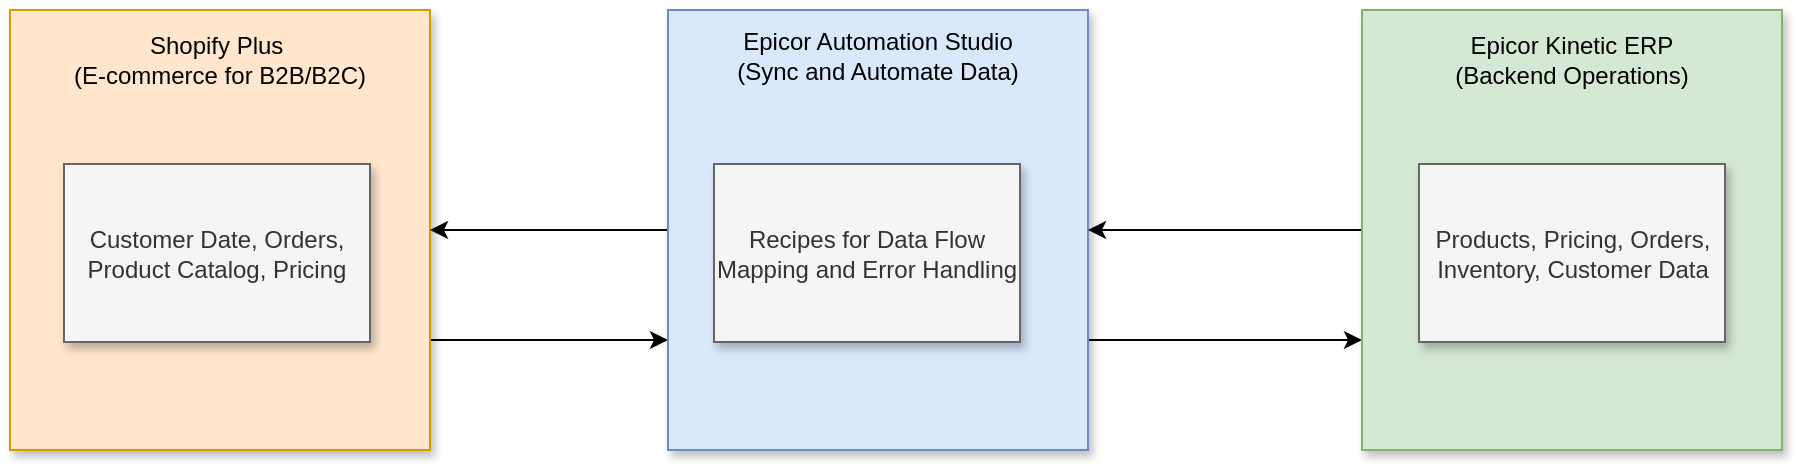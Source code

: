 <mxfile version="24.7.17">
  <diagram name="Page-1" id="mWX7T4Unamogr8neyQI-">
    <mxGraphModel dx="1962" dy="789" grid="0" gridSize="10" guides="1" tooltips="1" connect="1" arrows="1" fold="1" page="0" pageScale="1" pageWidth="850" pageHeight="1100" math="0" shadow="0">
      <root>
        <mxCell id="0" />
        <mxCell id="1" parent="0" />
        <mxCell id="w1OrHkaXiFYTRzztFPkm-13" style="edgeStyle=orthogonalEdgeStyle;rounded=0;orthogonalLoop=1;jettySize=auto;html=1;exitX=1;exitY=0.75;exitDx=0;exitDy=0;entryX=0;entryY=0.75;entryDx=0;entryDy=0;" edge="1" parent="1" source="w1OrHkaXiFYTRzztFPkm-1" target="w1OrHkaXiFYTRzztFPkm-2">
          <mxGeometry relative="1" as="geometry" />
        </mxCell>
        <mxCell id="w1OrHkaXiFYTRzztFPkm-1" value="" style="rounded=0;whiteSpace=wrap;html=1;fillColor=#ffe6cc;strokeColor=#d79b00;shadow=1;" vertex="1" parent="1">
          <mxGeometry x="-93" y="86" width="210" height="220" as="geometry" />
        </mxCell>
        <mxCell id="w1OrHkaXiFYTRzztFPkm-11" style="edgeStyle=orthogonalEdgeStyle;rounded=0;orthogonalLoop=1;jettySize=auto;html=1;exitX=1;exitY=0.75;exitDx=0;exitDy=0;entryX=0;entryY=0.75;entryDx=0;entryDy=0;" edge="1" parent="1" source="w1OrHkaXiFYTRzztFPkm-2" target="w1OrHkaXiFYTRzztFPkm-3">
          <mxGeometry relative="1" as="geometry" />
        </mxCell>
        <mxCell id="w1OrHkaXiFYTRzztFPkm-12" style="edgeStyle=orthogonalEdgeStyle;rounded=0;orthogonalLoop=1;jettySize=auto;html=1;exitX=0;exitY=0.5;exitDx=0;exitDy=0;entryX=1;entryY=0.5;entryDx=0;entryDy=0;" edge="1" parent="1" source="w1OrHkaXiFYTRzztFPkm-2" target="w1OrHkaXiFYTRzztFPkm-1">
          <mxGeometry relative="1" as="geometry" />
        </mxCell>
        <mxCell id="w1OrHkaXiFYTRzztFPkm-2" value="" style="rounded=0;whiteSpace=wrap;html=1;fillColor=#dae8fc;strokeColor=#6c8ebf;shadow=1;" vertex="1" parent="1">
          <mxGeometry x="236" y="86" width="210" height="220" as="geometry" />
        </mxCell>
        <mxCell id="w1OrHkaXiFYTRzztFPkm-10" style="edgeStyle=orthogonalEdgeStyle;rounded=0;orthogonalLoop=1;jettySize=auto;html=1;exitX=0;exitY=0.5;exitDx=0;exitDy=0;entryX=1;entryY=0.5;entryDx=0;entryDy=0;" edge="1" parent="1" source="w1OrHkaXiFYTRzztFPkm-3" target="w1OrHkaXiFYTRzztFPkm-2">
          <mxGeometry relative="1" as="geometry" />
        </mxCell>
        <mxCell id="w1OrHkaXiFYTRzztFPkm-3" value="" style="rounded=0;whiteSpace=wrap;html=1;fillColor=#d5e8d4;strokeColor=#82b366;shadow=1;" vertex="1" parent="1">
          <mxGeometry x="583" y="86" width="210" height="220" as="geometry" />
        </mxCell>
        <mxCell id="w1OrHkaXiFYTRzztFPkm-4" value="Customer Date, Orders, Product Catalog, Pricing" style="rounded=0;whiteSpace=wrap;html=1;fillColor=#f5f5f5;strokeColor=#666666;shadow=1;fontColor=#333333;" vertex="1" parent="1">
          <mxGeometry x="-66" y="163" width="153" height="89" as="geometry" />
        </mxCell>
        <mxCell id="w1OrHkaXiFYTRzztFPkm-5" value="Recipes for Data Flow Mapping and Error Handling" style="rounded=0;whiteSpace=wrap;html=1;fillColor=#f5f5f5;fontColor=#333333;strokeColor=#666666;shadow=1;" vertex="1" parent="1">
          <mxGeometry x="259" y="163" width="153" height="89" as="geometry" />
        </mxCell>
        <mxCell id="w1OrHkaXiFYTRzztFPkm-6" value="Products, Pricing, Orders, Inventory, Customer Data" style="rounded=0;whiteSpace=wrap;html=1;fillColor=#f5f5f5;fontColor=#333333;strokeColor=#666666;shadow=1;" vertex="1" parent="1">
          <mxGeometry x="611.5" y="163" width="153" height="89" as="geometry" />
        </mxCell>
        <mxCell id="w1OrHkaXiFYTRzztFPkm-7" value="Shopify Plus&amp;nbsp;&lt;div&gt;(E-commerce for B2B/B2C)&lt;/div&gt;" style="text;html=1;align=center;verticalAlign=middle;whiteSpace=wrap;rounded=0;fontStyle=0" vertex="1" parent="1">
          <mxGeometry x="-71" y="96" width="166" height="30" as="geometry" />
        </mxCell>
        <mxCell id="w1OrHkaXiFYTRzztFPkm-8" value="Epicor Automation Studio&lt;div&gt;(Sync and Automate Data)&lt;/div&gt;" style="text;html=1;align=center;verticalAlign=middle;whiteSpace=wrap;rounded=0;fontStyle=0" vertex="1" parent="1">
          <mxGeometry x="258" y="94" width="166" height="30" as="geometry" />
        </mxCell>
        <mxCell id="w1OrHkaXiFYTRzztFPkm-9" value="Epicor Kinetic ERP&lt;div&gt;(Backend Operations)&lt;/div&gt;" style="text;html=1;align=center;verticalAlign=middle;whiteSpace=wrap;rounded=0;fontStyle=0;shadow=0;" vertex="1" parent="1">
          <mxGeometry x="605" y="96" width="166" height="30" as="geometry" />
        </mxCell>
      </root>
    </mxGraphModel>
  </diagram>
</mxfile>
